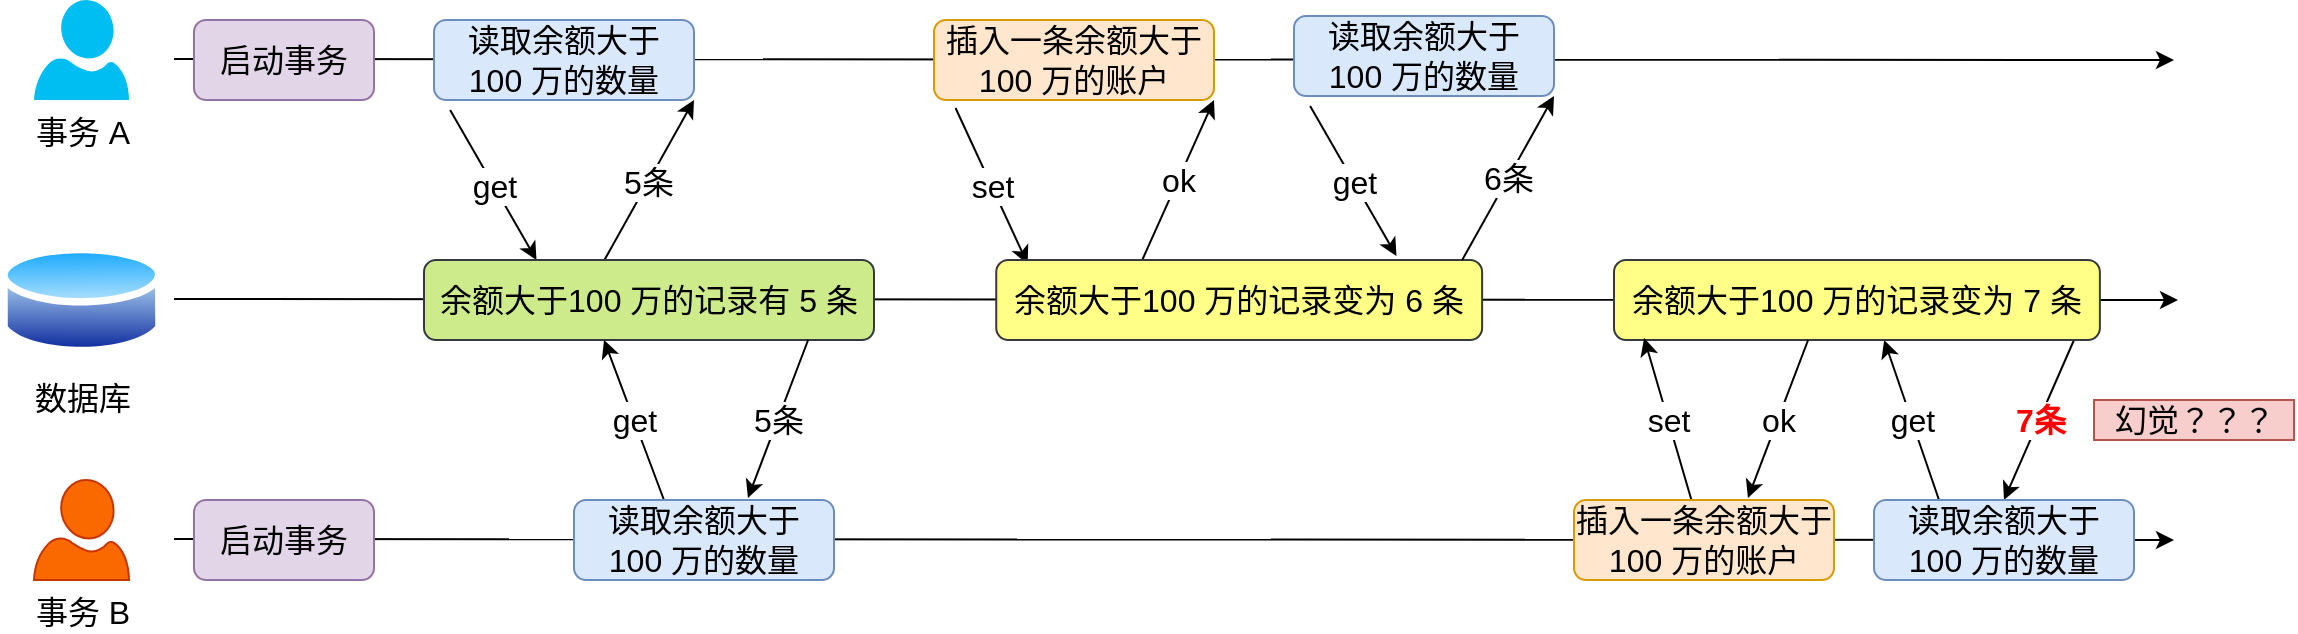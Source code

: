<mxfile version="14.9.4" type="github">
  <diagram id="_Q8vUImt9AqYhbclpXKm" name="第 1 页">
    <mxGraphModel dx="1102" dy="582" grid="1" gridSize="10" guides="1" tooltips="1" connect="1" arrows="1" fold="1" page="1" pageScale="1" pageWidth="827" pageHeight="1169" math="0" shadow="0">
      <root>
        <mxCell id="0" />
        <mxCell id="1" parent="0" />
        <mxCell id="Gqb1zVQJN7Qz75vq-emw-1" value="" style="endArrow=classic;html=1;fontSize=16;" edge="1" parent="1">
          <mxGeometry width="50" height="50" relative="1" as="geometry">
            <mxPoint x="160" y="199.5" as="sourcePoint" />
            <mxPoint x="1160" y="200" as="targetPoint" />
          </mxGeometry>
        </mxCell>
        <mxCell id="Gqb1zVQJN7Qz75vq-emw-2" value="" style="endArrow=classic;html=1;fontSize=16;" edge="1" parent="1">
          <mxGeometry width="50" height="50" relative="1" as="geometry">
            <mxPoint x="160" y="319.5" as="sourcePoint" />
            <mxPoint x="1162" y="320" as="targetPoint" />
          </mxGeometry>
        </mxCell>
        <mxCell id="Gqb1zVQJN7Qz75vq-emw-3" value="" style="endArrow=classic;html=1;fontSize=16;" edge="1" parent="1">
          <mxGeometry width="50" height="50" relative="1" as="geometry">
            <mxPoint x="160" y="439.5" as="sourcePoint" />
            <mxPoint x="1160" y="440" as="targetPoint" />
          </mxGeometry>
        </mxCell>
        <mxCell id="Gqb1zVQJN7Qz75vq-emw-4" value="事务 A" style="verticalLabelPosition=bottom;html=1;verticalAlign=top;align=center;strokeColor=none;fillColor=#00BEF2;shape=mxgraph.azure.user;fontSize=16;" vertex="1" parent="1">
          <mxGeometry x="90" y="170" width="47.5" height="50" as="geometry" />
        </mxCell>
        <mxCell id="Gqb1zVQJN7Qz75vq-emw-5" value="数据库" style="aspect=fixed;perimeter=ellipsePerimeter;html=1;align=center;shadow=0;dashed=0;spacingTop=3;image;image=img/lib/active_directory/database.svg;fontSize=16;" vertex="1" parent="1">
          <mxGeometry x="73.21" y="290" width="81.08" height="60" as="geometry" />
        </mxCell>
        <mxCell id="Gqb1zVQJN7Qz75vq-emw-6" value="事务 B" style="verticalLabelPosition=bottom;html=1;verticalAlign=top;align=center;strokeColor=#C73500;fillColor=#fa6800;shape=mxgraph.azure.user;fontColor=#000000;fontSize=16;" vertex="1" parent="1">
          <mxGeometry x="90" y="410" width="47.5" height="50" as="geometry" />
        </mxCell>
        <mxCell id="Gqb1zVQJN7Qz75vq-emw-7" value="启动事务" style="rounded=1;whiteSpace=wrap;html=1;fontSize=16;fillColor=#e1d5e7;strokeColor=#9673a6;" vertex="1" parent="1">
          <mxGeometry x="170" y="180" width="90" height="40" as="geometry" />
        </mxCell>
        <mxCell id="Gqb1zVQJN7Qz75vq-emw-8" value="get" style="rounded=0;orthogonalLoop=1;jettySize=auto;html=1;entryX=0.25;entryY=0;entryDx=0;entryDy=0;fontSize=16;exitX=0.062;exitY=1.125;exitDx=0;exitDy=0;exitPerimeter=0;" edge="1" parent="1" source="Gqb1zVQJN7Qz75vq-emw-9" target="Gqb1zVQJN7Qz75vq-emw-11">
          <mxGeometry relative="1" as="geometry" />
        </mxCell>
        <mxCell id="Gqb1zVQJN7Qz75vq-emw-9" value="读取余额大于 &lt;br&gt;100 万的数量" style="rounded=1;whiteSpace=wrap;html=1;fontSize=16;fillColor=#dae8fc;strokeColor=#6c8ebf;" vertex="1" parent="1">
          <mxGeometry x="290" y="180" width="130" height="40" as="geometry" />
        </mxCell>
        <mxCell id="Gqb1zVQJN7Qz75vq-emw-10" value="5条" style="edgeStyle=none;rounded=0;orthogonalLoop=1;jettySize=auto;html=1;entryX=1;entryY=1;entryDx=0;entryDy=0;fontSize=16;exitX=0.396;exitY=0.05;exitDx=0;exitDy=0;exitPerimeter=0;" edge="1" parent="1" source="Gqb1zVQJN7Qz75vq-emw-11" target="Gqb1zVQJN7Qz75vq-emw-9">
          <mxGeometry relative="1" as="geometry" />
        </mxCell>
        <mxCell id="Gqb1zVQJN7Qz75vq-emw-11" value="余额大于100 万的记录有 5 条" style="rounded=1;whiteSpace=wrap;html=1;fontSize=16;fillColor=#cdeb8b;strokeColor=#36393d;" vertex="1" parent="1">
          <mxGeometry x="285" y="300" width="225" height="40" as="geometry" />
        </mxCell>
        <mxCell id="Gqb1zVQJN7Qz75vq-emw-12" value="set" style="edgeStyle=none;rounded=0;orthogonalLoop=1;jettySize=auto;html=1;entryX=0.176;entryY=0.05;entryDx=0;entryDy=0;fontSize=16;exitX=0.077;exitY=1.1;exitDx=0;exitDy=0;exitPerimeter=0;entryPerimeter=0;" edge="1" parent="1" source="Gqb1zVQJN7Qz75vq-emw-13">
          <mxGeometry relative="1" as="geometry">
            <mxPoint x="586.817" y="302" as="targetPoint" />
          </mxGeometry>
        </mxCell>
        <mxCell id="Gqb1zVQJN7Qz75vq-emw-13" value="插入一条余额大于 100 万的账户" style="rounded=1;whiteSpace=wrap;html=1;fontSize=16;fillColor=#ffe6cc;strokeColor=#d79b00;" vertex="1" parent="1">
          <mxGeometry x="540" y="180" width="140" height="40" as="geometry" />
        </mxCell>
        <mxCell id="Gqb1zVQJN7Qz75vq-emw-14" value="ok" style="edgeStyle=none;rounded=0;orthogonalLoop=1;jettySize=auto;html=1;entryX=1;entryY=1;entryDx=0;entryDy=0;fontSize=16;exitX=0.41;exitY=0.025;exitDx=0;exitDy=0;exitPerimeter=0;" edge="1" parent="1" target="Gqb1zVQJN7Qz75vq-emw-13">
          <mxGeometry relative="1" as="geometry">
            <mxPoint x="643.665" y="301" as="sourcePoint" />
          </mxGeometry>
        </mxCell>
        <mxCell id="Gqb1zVQJN7Qz75vq-emw-16" value="余额大于100 万的记录变为 6 条" style="rounded=1;whiteSpace=wrap;html=1;fontSize=16;fillColor=#ffff88;strokeColor=#36393d;" vertex="1" parent="1">
          <mxGeometry x="571.12" y="300" width="242.94" height="40" as="geometry" />
        </mxCell>
        <mxCell id="Gqb1zVQJN7Qz75vq-emw-17" value="启动事务" style="rounded=1;whiteSpace=wrap;html=1;fontSize=16;fillColor=#e1d5e7;strokeColor=#9673a6;" vertex="1" parent="1">
          <mxGeometry x="170" y="420" width="90" height="40" as="geometry" />
        </mxCell>
        <mxCell id="Gqb1zVQJN7Qz75vq-emw-23" value="5条" style="edgeStyle=none;rounded=0;orthogonalLoop=1;jettySize=auto;html=1;entryX=0.669;entryY=-0.025;entryDx=0;entryDy=0;fontSize=16;entryPerimeter=0;" edge="1" parent="1" target="Gqb1zVQJN7Qz75vq-emw-25">
          <mxGeometry relative="1" as="geometry">
            <mxPoint x="477.06" y="340" as="sourcePoint" />
            <mxPoint x="460" y="420" as="targetPoint" />
          </mxGeometry>
        </mxCell>
        <mxCell id="Gqb1zVQJN7Qz75vq-emw-24" value="get" style="edgeStyle=none;rounded=0;orthogonalLoop=1;jettySize=auto;html=1;entryX=0.5;entryY=1;entryDx=0;entryDy=0;fontSize=16;exitX=0.346;exitY=0;exitDx=0;exitDy=0;exitPerimeter=0;" edge="1" parent="1" source="Gqb1zVQJN7Qz75vq-emw-25">
          <mxGeometry relative="1" as="geometry">
            <mxPoint x="375" y="340" as="targetPoint" />
          </mxGeometry>
        </mxCell>
        <mxCell id="Gqb1zVQJN7Qz75vq-emw-25" value="读取余额大于&lt;br&gt;100 万的数量" style="rounded=1;whiteSpace=wrap;html=1;fontSize=16;fillColor=#dae8fc;strokeColor=#6c8ebf;" vertex="1" parent="1">
          <mxGeometry x="360" y="420" width="130" height="40" as="geometry" />
        </mxCell>
        <mxCell id="Gqb1zVQJN7Qz75vq-emw-26" value="7条" style="edgeStyle=none;rounded=0;orthogonalLoop=1;jettySize=auto;html=1;entryX=0.5;entryY=0;entryDx=0;entryDy=0;fontSize=16;fontColor=#FF0000;fontStyle=1" edge="1" parent="1" target="Gqb1zVQJN7Qz75vq-emw-28">
          <mxGeometry relative="1" as="geometry">
            <mxPoint x="1110" y="340" as="sourcePoint" />
            <mxPoint x="1092.94" y="420" as="targetPoint" />
          </mxGeometry>
        </mxCell>
        <mxCell id="Gqb1zVQJN7Qz75vq-emw-27" value="get" style="edgeStyle=none;rounded=0;orthogonalLoop=1;jettySize=auto;html=1;entryX=0.556;entryY=1;entryDx=0;entryDy=0;fontSize=16;entryPerimeter=0;exitX=0.25;exitY=0;exitDx=0;exitDy=0;" edge="1" parent="1" source="Gqb1zVQJN7Qz75vq-emw-28" target="Gqb1zVQJN7Qz75vq-emw-32">
          <mxGeometry relative="1" as="geometry">
            <mxPoint x="1007.94" y="340" as="targetPoint" />
            <mxPoint x="1070" y="420" as="sourcePoint" />
          </mxGeometry>
        </mxCell>
        <mxCell id="Gqb1zVQJN7Qz75vq-emw-28" value="读取余额大于&lt;br&gt;100 万的数量" style="rounded=1;whiteSpace=wrap;html=1;fontSize=16;fillColor=#dae8fc;strokeColor=#6c8ebf;" vertex="1" parent="1">
          <mxGeometry x="1010" y="420" width="130" height="40" as="geometry" />
        </mxCell>
        <mxCell id="Gqb1zVQJN7Qz75vq-emw-29" value="get" style="rounded=0;orthogonalLoop=1;jettySize=auto;html=1;entryX=0.25;entryY=0;entryDx=0;entryDy=0;fontSize=16;exitX=0.062;exitY=1.125;exitDx=0;exitDy=0;exitPerimeter=0;" edge="1" parent="1" source="Gqb1zVQJN7Qz75vq-emw-30">
          <mxGeometry relative="1" as="geometry">
            <mxPoint x="771.25" y="298" as="targetPoint" />
          </mxGeometry>
        </mxCell>
        <mxCell id="Gqb1zVQJN7Qz75vq-emw-30" value="读取余额大于 &lt;br&gt;100 万的数量" style="rounded=1;whiteSpace=wrap;html=1;fontSize=16;fillColor=#dae8fc;strokeColor=#6c8ebf;" vertex="1" parent="1">
          <mxGeometry x="720" y="178" width="130" height="40" as="geometry" />
        </mxCell>
        <mxCell id="Gqb1zVQJN7Qz75vq-emw-31" value="6条" style="edgeStyle=none;rounded=0;orthogonalLoop=1;jettySize=auto;html=1;entryX=1;entryY=1;entryDx=0;entryDy=0;fontSize=16;exitX=0.396;exitY=0.05;exitDx=0;exitDy=0;exitPerimeter=0;" edge="1" parent="1" target="Gqb1zVQJN7Qz75vq-emw-30">
          <mxGeometry relative="1" as="geometry">
            <mxPoint x="804.1" y="300" as="sourcePoint" />
          </mxGeometry>
        </mxCell>
        <mxCell id="Gqb1zVQJN7Qz75vq-emw-32" value="余额大于100 万的记录变为 7 条" style="rounded=1;whiteSpace=wrap;html=1;fontSize=16;fillColor=#ffff88;strokeColor=#36393d;" vertex="1" parent="1">
          <mxGeometry x="880.0" y="300" width="242.94" height="40" as="geometry" />
        </mxCell>
        <mxCell id="Gqb1zVQJN7Qz75vq-emw-33" value="ok" style="edgeStyle=none;rounded=0;orthogonalLoop=1;jettySize=auto;html=1;entryX=0.669;entryY=-0.025;entryDx=0;entryDy=0;fontSize=16;entryPerimeter=0;" edge="1" parent="1" target="Gqb1zVQJN7Qz75vq-emw-35">
          <mxGeometry relative="1" as="geometry">
            <mxPoint x="977.06" y="340" as="sourcePoint" />
            <mxPoint x="960" y="420" as="targetPoint" />
          </mxGeometry>
        </mxCell>
        <mxCell id="Gqb1zVQJN7Qz75vq-emw-34" value="set" style="edgeStyle=none;rounded=0;orthogonalLoop=1;jettySize=auto;html=1;fontSize=16;exitX=0.454;exitY=0.025;exitDx=0;exitDy=0;exitPerimeter=0;entryX=0.062;entryY=0.975;entryDx=0;entryDy=0;entryPerimeter=0;" edge="1" parent="1" source="Gqb1zVQJN7Qz75vq-emw-35" target="Gqb1zVQJN7Qz75vq-emw-32">
          <mxGeometry relative="1" as="geometry">
            <mxPoint x="900" y="350" as="targetPoint" />
          </mxGeometry>
        </mxCell>
        <mxCell id="Gqb1zVQJN7Qz75vq-emw-35" value="插入一条余额大于 100 万的账户" style="rounded=1;whiteSpace=wrap;html=1;fontSize=16;fillColor=#ffe6cc;strokeColor=#d79b00;" vertex="1" parent="1">
          <mxGeometry x="860" y="420" width="130" height="40" as="geometry" />
        </mxCell>
        <mxCell id="Gqb1zVQJN7Qz75vq-emw-36" value="幻觉？？？" style="text;html=1;align=center;verticalAlign=middle;resizable=0;points=[];autosize=1;strokeColor=#b85450;fontSize=16;fillColor=#f8cecc;" vertex="1" parent="1">
          <mxGeometry x="1120" y="370" width="100" height="20" as="geometry" />
        </mxCell>
      </root>
    </mxGraphModel>
  </diagram>
</mxfile>
